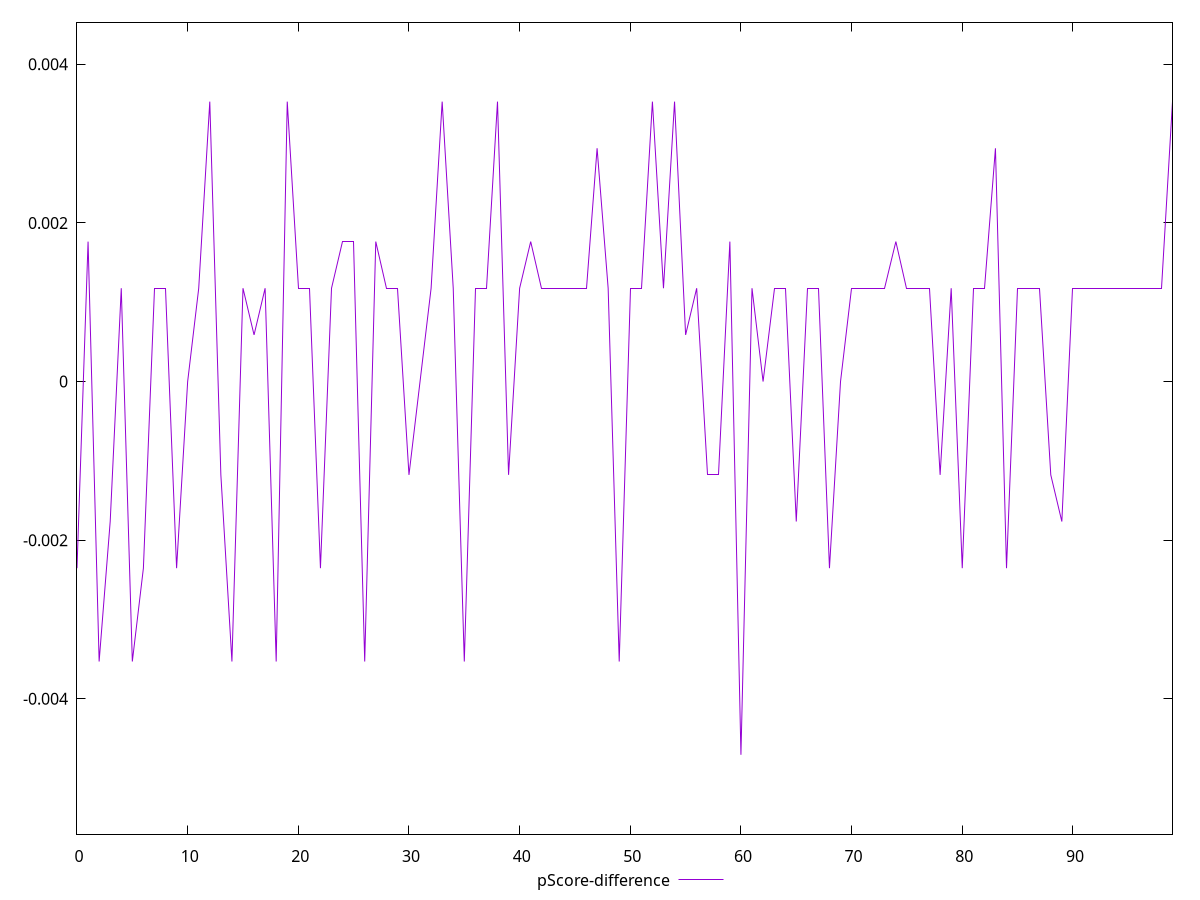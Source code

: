 reset

$pScoreDifference <<EOF
0 -0.0023529411764705577
1 0.001764705882352946
2 -0.0035294117647059475
3 -0.001764705882352946
4 0.0011764705882352788
5 -0.0035294117647059475
6 -0.002352941176470613
7 0.0011764705882352788
8 0.0011764705882352788
9 -0.002352941176470613
10 0
11 0.0011764705882352788
12 0.0035294117647058365
13 -0.0011764705882353343
14 -0.0035294117647059475
15 0.0011764705882352788
16 0.0005882352941176117
17 0.0011764705882352788
18 -0.0035294117647059475
19 0.0035294117647058365
20 0.0011764705882352788
21 0.0011764705882352788
22 -0.002352941176470613
23 0.0011764705882352788
24 0.001764705882352946
25 0.001764705882352946
26 -0.0035294117647059475
27 0.001764705882352946
28 0.0011764705882352788
29 0.0011764705882352788
30 -0.0011764705882353343
31 -5.551115123125783e-17
32 0.0011764705882352788
33 0.0035294117647058365
34 0.0011764705882352788
35 -0.0035294117647059475
36 0.0011764705882352788
37 0.0011764705882352788
38 0.0035294117647058365
39 -0.0011764705882353343
40 0.0011764705882352788
41 0.001764705882352946
42 0.0011764705882352788
43 0.0011764705882352788
44 0.0011764705882352788
45 0.0011764705882352788
46 0.0011764705882352788
47 0.002941176470588225
48 0.0011764705882352788
49 -0.0035294117647059475
50 0.0011764705882352788
51 0.0011764705882352788
52 0.0035294117647058365
53 0.0011764705882352788
54 0.0035294117647058365
55 0.0005882352941176672
56 0.0011764705882352788
57 -0.0011764705882352788
58 -0.0011764705882353343
59 0.001764705882352946
60 -0.004705882352941171
61 0.0011764705882352788
62 0
63 0.0011764705882352788
64 0.0011764705882352788
65 -0.001764705882352946
66 0.0011764705882352788
67 0.0011764705882352788
68 -0.002352941176470613
69 -5.551115123125783e-17
70 0.0011764705882352788
71 0.0011764705882352788
72 0.0011764705882352788
73 0.0011764705882352788
74 0.001764705882352946
75 0.0011764705882352788
76 0.0011764705882352788
77 0.0011764705882352788
78 -0.0011764705882353343
79 0.0011764705882352788
80 -0.002352941176470613
81 0.0011764705882352788
82 0.0011764705882352788
83 0.002941176470588225
84 -0.002352941176470613
85 0.0011764705882352788
86 0.0011764705882352788
87 0.0011764705882352788
88 -0.0011764705882352788
89 -0.001764705882352946
90 0.0011764705882352788
91 0.0011764705882352788
92 0.0011764705882352788
93 0.0011764705882352788
94 0.0011764705882352788
95 0.0011764705882352788
96 0.0011764705882352788
97 0.0011764705882352788
98 0.0011764705882352788
99 0.0035294117647058365
EOF

set key outside below
set xrange [0:99]
set yrange [-0.005705882352941171:0.0045294117647058365]
set trange [-0.005705882352941171:0.0045294117647058365]
set terminal svg size 640, 500 enhanced background rgb 'white'
set output "report_00017_2021-02-10T15-08-03.406Z/unused-javascript/samples/pages+cached+noadtech/pScore-difference/values.svg"

plot $pScoreDifference title "pScore-difference" with line

reset
